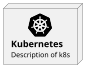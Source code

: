 {
  "sha1": "33847mkqq2k3ttmrmjwhusobj5w9kya",
  "insertion": {
    "when": "2024-05-30T20:48:20.170Z",
    "url": "http://forum.plantuml.net/8350/why-dont-sprites-scale-properly",
    "user": "plantuml@gmail.com"
  }
}
@startuml
scale 0.5

sprite $Kubernetes [48x48/16z] {
bPE7WkqW24G7r9ZO-F-lVGKrOTdSLyxMQsLc4E_4WFyW3v6HyM_GEKGP9_tBQZ7yRGTVuhWO7-4YBnJ6Ay6k7iFk22-hgrY8n5BTZjZaAu0RQ14FLJpCugdO
dFAD4EGR9nPTF0COukcOa3SmaGudRoz1IVF8UCs023UqXkAyBDdo6t29ZA3cnjsXSMZTpGfeeXH2hWJW75A0CZkKwm6keZGeiadxHBdqCkbwno4Rw0BhYlgo
rczBv4Opox8fgh5efQggk3JpruyCn7b_rcCIT23OY4qm3JZaq5V0yzSQQBPWjhSra_gokjcAsQeFeALrevh957G0nSGTjwtS6k_W8yWwqcKp5xHJFL1jkStj
fkL8pFguMWtdra6fH9i09TaCmiDnu866RD8fofNNoU2K2GgTHy2w9QzrPxk3YmGSVRbmzqtF04VQfhQbuoYQHjZl8WGiQK4JBKSNPSX3ckuMNKhtXoGF8xi7
saMY1dNfRPrqw2QRlDH3QXtWbNtlfDxQlEnsLHfMvbN_HN85W8VR0Eex3rSykmTsTninq-euGyGalmr-FofZOpKJzvfZ236N7iXftJHpI9MRQgvkCF0m3MiW
TAFL4Fs9zZOloshk8fRXjJhD7g_LQ_PuhUuLlJC8RmJvGC0xILv9-0J55mYMdm
}

node Kubernetes <<$Kubernetes>> [
  = Kubernetes
  Description of k8s
]

@enduml
